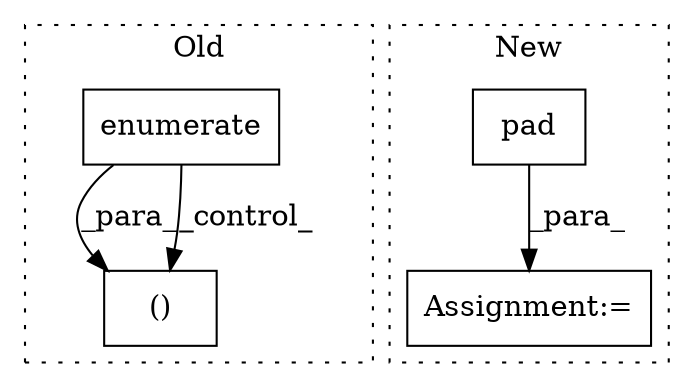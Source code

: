 digraph G {
subgraph cluster0 {
1 [label="enumerate" a="32" s="4651,4676" l="10,1" shape="box"];
3 [label="()" a="106" s="4722" l="72" shape="box"];
label = "Old";
style="dotted";
}
subgraph cluster1 {
2 [label="pad" a="32" s="4767,4859" l="4,2" shape="box"];
4 [label="Assignment:=" a="7" s="5038" l="1" shape="box"];
label = "New";
style="dotted";
}
1 -> 3 [label="_para_"];
1 -> 3 [label="_control_"];
2 -> 4 [label="_para_"];
}